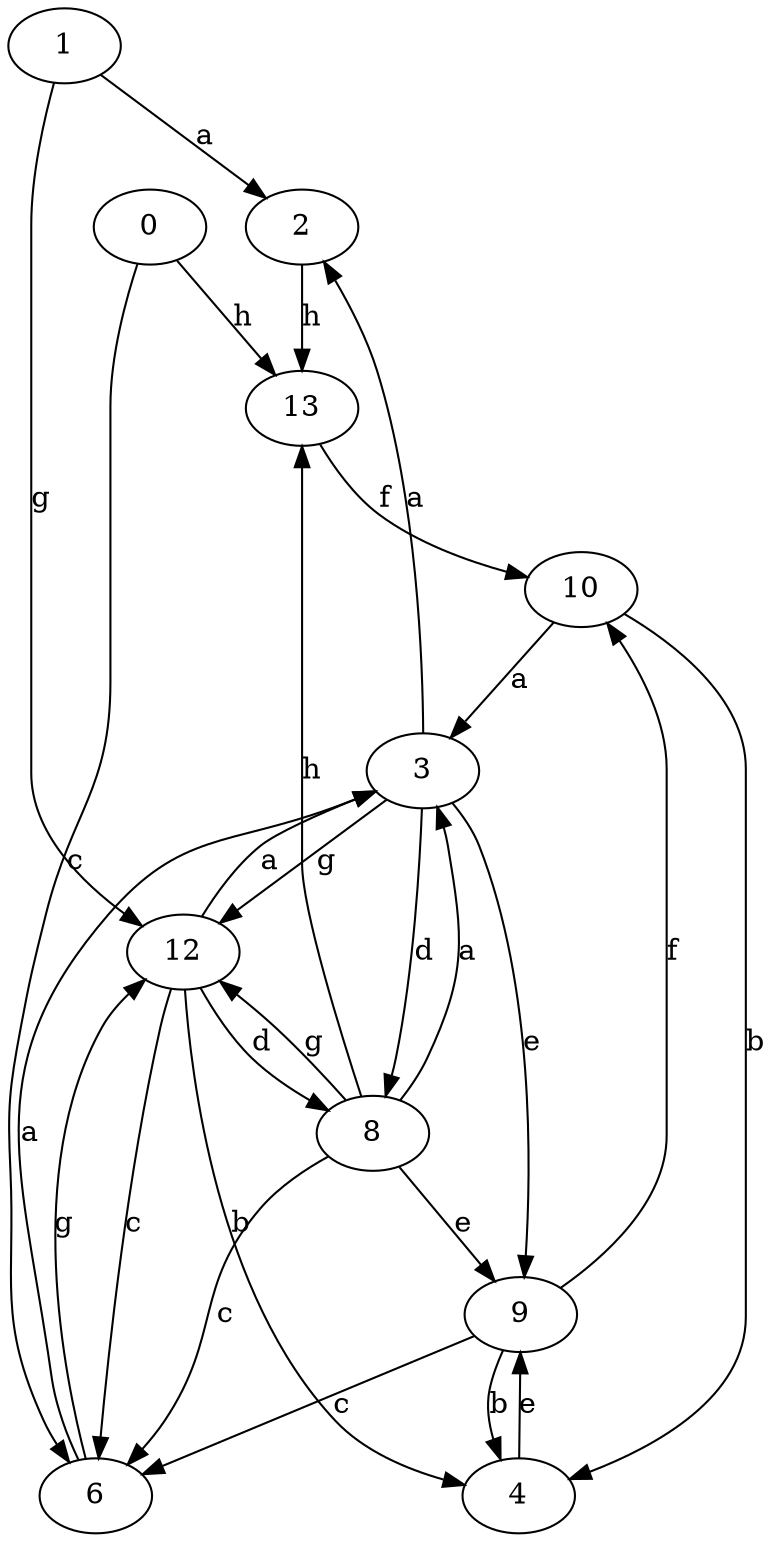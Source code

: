 strict digraph  {
2;
3;
4;
6;
0;
8;
1;
9;
10;
12;
13;
2 -> 13  [label=h];
3 -> 2  [label=a];
3 -> 8  [label=d];
3 -> 9  [label=e];
3 -> 12  [label=g];
4 -> 9  [label=e];
6 -> 3  [label=a];
6 -> 12  [label=g];
0 -> 6  [label=c];
0 -> 13  [label=h];
8 -> 3  [label=a];
8 -> 6  [label=c];
8 -> 9  [label=e];
8 -> 12  [label=g];
8 -> 13  [label=h];
1 -> 2  [label=a];
1 -> 12  [label=g];
9 -> 4  [label=b];
9 -> 6  [label=c];
9 -> 10  [label=f];
10 -> 3  [label=a];
10 -> 4  [label=b];
12 -> 3  [label=a];
12 -> 4  [label=b];
12 -> 6  [label=c];
12 -> 8  [label=d];
13 -> 10  [label=f];
}
